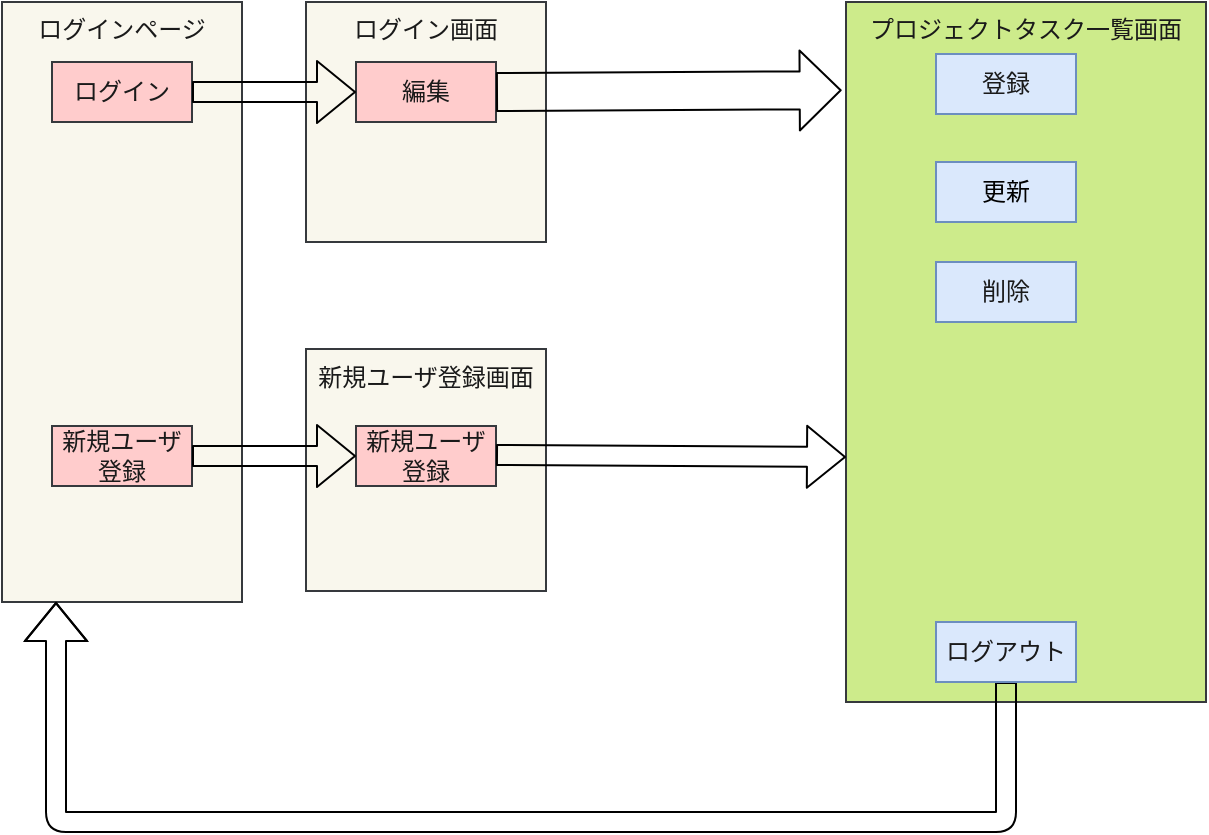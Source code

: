 <mxfile>
    <diagram id="puRboPM44XWlyKMjKKkZ" name="ページ1">
        <mxGraphModel dx="1152" dy="813" grid="1" gridSize="10" guides="1" tooltips="1" connect="1" arrows="1" fold="1" page="1" pageScale="1" pageWidth="1169" pageHeight="827" math="0" shadow="0">
            <root>
                <mxCell id="0"/>
                <mxCell id="1" parent="0"/>
                <mxCell id="32" value="&lt;font color=&quot;#1a1a1a&quot;&gt;ログインページ&lt;/font&gt;" style="whiteSpace=wrap;html=1;labelBackgroundColor=none;fontSize=12;fillColor=#f9f7ed;strokeColor=#36393d;verticalAlign=top;" parent="1" vertex="1">
                    <mxGeometry x="28" y="160" width="120" height="300" as="geometry"/>
                </mxCell>
                <mxCell id="4" value="&lt;font color=&quot;#1a1a1a&quot; style=&quot;font-size: 12px;&quot;&gt;新規ユーザ&lt;br&gt;登録&lt;/font&gt;" style="whiteSpace=wrap;html=1;fillColor=#ffcccc;strokeColor=#36393d;fontSize=11;" parent="1" vertex="1">
                    <mxGeometry x="53" y="372" width="70" height="30" as="geometry"/>
                </mxCell>
                <mxCell id="30" value="&lt;font color=&quot;#1a1a1a&quot;&gt;ログイン&lt;/font&gt;" style="whiteSpace=wrap;html=1;fillColor=#ffcccc;strokeColor=#36393d;" parent="1" vertex="1">
                    <mxGeometry x="53" y="190" width="70" height="30" as="geometry"/>
                </mxCell>
                <mxCell id="103" value="&lt;font color=&quot;#1a1a1a&quot;&gt;新規ユーザ登録画面&lt;/font&gt;" style="whiteSpace=wrap;html=1;labelBackgroundColor=none;fontSize=12;fillColor=#f9f7ed;strokeColor=#36393d;verticalAlign=top;" parent="1" vertex="1">
                    <mxGeometry x="180" y="333.5" width="120" height="121" as="geometry"/>
                </mxCell>
                <mxCell id="104" value="&lt;font color=&quot;#1a1a1a&quot;&gt;ログイン画面&lt;/font&gt;" style="whiteSpace=wrap;html=1;labelBackgroundColor=none;fontSize=12;fillColor=#f9f7ed;strokeColor=#36393d;verticalAlign=top;" parent="1" vertex="1">
                    <mxGeometry x="180" y="160" width="120" height="120" as="geometry"/>
                </mxCell>
                <mxCell id="105" value="&lt;font color=&quot;#1a1a1a&quot; style=&quot;font-size: 12px;&quot;&gt;新規ユーザ&lt;br&gt;登録&lt;/font&gt;" style="whiteSpace=wrap;html=1;fillColor=#ffcccc;strokeColor=#36393d;fontSize=11;" parent="1" vertex="1">
                    <mxGeometry x="205" y="372" width="70" height="30" as="geometry"/>
                </mxCell>
                <mxCell id="106" value="&lt;font color=&quot;#1a1a1a&quot;&gt;編集&lt;/font&gt;" style="whiteSpace=wrap;html=1;fillColor=#ffcccc;strokeColor=#36393d;" parent="1" vertex="1">
                    <mxGeometry x="205" y="190" width="70" height="30" as="geometry"/>
                </mxCell>
                <mxCell id="36" value="" style="edgeStyle=none;orthogonalLoop=1;jettySize=auto;html=1;fontSize=12;fontColor=#1A1A1A;shape=flexArrow;exitX=1;exitY=0.5;exitDx=0;exitDy=0;" parent="1" source="30" target="106" edge="1">
                    <mxGeometry width="100" relative="1" as="geometry">
                        <mxPoint x="120" y="205" as="sourcePoint"/>
                        <mxPoint x="275" y="203.148" as="targetPoint"/>
                        <Array as="points"/>
                    </mxGeometry>
                </mxCell>
                <mxCell id="55" value="" style="edgeStyle=none;orthogonalLoop=1;jettySize=auto;html=1;fontSize=12;fontColor=#1A1A1A;shape=flexArrow;entryX=0;entryY=0.5;entryDx=0;entryDy=0;exitX=1;exitY=0.5;exitDx=0;exitDy=0;" parent="1" source="4" target="105" edge="1">
                    <mxGeometry width="100" relative="1" as="geometry">
                        <mxPoint x="123" y="363.83" as="sourcePoint"/>
                        <mxPoint x="238" y="363.5" as="targetPoint"/>
                        <Array as="points"/>
                    </mxGeometry>
                </mxCell>
                <mxCell id="143" value="&lt;font color=&quot;#1a1a1a&quot;&gt;プロジェクトタスク一覧画面&lt;br&gt;&lt;/font&gt;" style="whiteSpace=wrap;html=1;fillColor=#cdeb8b;strokeColor=#36393d;verticalAlign=top;" parent="1" vertex="1">
                    <mxGeometry x="450" y="160" width="180" height="350" as="geometry"/>
                </mxCell>
                <mxCell id="147" value="&lt;span style=&quot;font-family: &amp;quot;Noto Sans JP&amp;quot;, &amp;quot;ヒラギノ角ゴ Pro W3&amp;quot;, &amp;quot;Hiragino Kaku Gothic Pro&amp;quot;, メイリオ, Meiryo, YuGothic, 游ゴシック, &amp;quot;ＭＳ Ｐゴシック&amp;quot;, &amp;quot;MS PGothic&amp;quot;, arial, sans-serif; text-align: left;&quot;&gt;&lt;font style=&quot;font-size: 12px;&quot; color=&quot;#1a1a1a&quot;&gt;登録&lt;/font&gt;&lt;/span&gt;" style="whiteSpace=wrap;html=1;fillColor=#dae8fc;strokeColor=#6c8ebf;" parent="1" vertex="1">
                    <mxGeometry x="495" y="186" width="70" height="30" as="geometry"/>
                </mxCell>
                <mxCell id="148" value="更新" style="whiteSpace=wrap;html=1;fillColor=#dae8fc;strokeColor=#6c8ebf;flipV=1;flipH=1;" parent="1" vertex="1">
                    <mxGeometry x="495" y="240" width="70" height="30" as="geometry"/>
                </mxCell>
                <mxCell id="149" value="&lt;span style=&quot;font-family: &amp;quot;Noto Sans JP&amp;quot;, &amp;quot;ヒラギノ角ゴ Pro W3&amp;quot;, &amp;quot;Hiragino Kaku Gothic Pro&amp;quot;, メイリオ, Meiryo, YuGothic, 游ゴシック, &amp;quot;ＭＳ Ｐゴシック&amp;quot;, &amp;quot;MS PGothic&amp;quot;, arial, sans-serif; text-align: left;&quot;&gt;&lt;font style=&quot;font-size: 12px;&quot; color=&quot;#1a1a1a&quot;&gt;削除&lt;/font&gt;&lt;/span&gt;" style="whiteSpace=wrap;html=1;fillColor=#dae8fc;strokeColor=#6c8ebf;flipV=1;flipH=1;" parent="1" vertex="1">
                    <mxGeometry x="495" y="290" width="70" height="30" as="geometry"/>
                </mxCell>
                <mxCell id="177" style="edgeStyle=orthogonalEdgeStyle;html=1;exitX=0.5;exitY=1;exitDx=0;exitDy=0;shape=flexArrow;" parent="1" source="150" edge="1">
                    <mxGeometry relative="1" as="geometry">
                        <mxPoint x="55" y="460" as="targetPoint"/>
                        <mxPoint x="495" y="500" as="sourcePoint"/>
                        <Array as="points">
                            <mxPoint x="530" y="570"/>
                            <mxPoint x="55" y="570"/>
                        </Array>
                    </mxGeometry>
                </mxCell>
                <mxCell id="150" value="&lt;span style=&quot;font-family: &amp;quot;Noto Sans JP&amp;quot;, &amp;quot;ヒラギノ角ゴ Pro W3&amp;quot;, &amp;quot;Hiragino Kaku Gothic Pro&amp;quot;, メイリオ, Meiryo, YuGothic, 游ゴシック, &amp;quot;ＭＳ Ｐゴシック&amp;quot;, &amp;quot;MS PGothic&amp;quot;, arial, sans-serif; text-align: left;&quot;&gt;&lt;font style=&quot;font-size: 12px;&quot; color=&quot;#1a1a1a&quot;&gt;ログアウト&lt;/font&gt;&lt;/span&gt;" style="whiteSpace=wrap;html=1;fillColor=#dae8fc;strokeColor=#6c8ebf;" parent="1" vertex="1">
                    <mxGeometry x="495" y="470" width="70" height="30" as="geometry"/>
                </mxCell>
                <mxCell id="158" style="edgeStyle=none;html=1;exitX=1;exitY=0.5;exitDx=0;exitDy=0;entryX=-0.012;entryY=0.126;entryDx=0;entryDy=0;entryPerimeter=0;shape=flexArrow;width=19;endSize=6.5;" parent="1" source="106" target="143" edge="1">
                    <mxGeometry relative="1" as="geometry"/>
                </mxCell>
                <mxCell id="159" style="edgeStyle=none;html=1;exitX=1;exitY=0.5;exitDx=0;exitDy=0;entryX=0;entryY=0.153;entryDx=0;entryDy=0;entryPerimeter=0;shape=flexArrow;" parent="1" edge="1">
                    <mxGeometry relative="1" as="geometry">
                        <mxPoint x="275" y="386.5" as="sourcePoint"/>
                        <mxPoint x="450" y="387.5" as="targetPoint"/>
                    </mxGeometry>
                </mxCell>
            </root>
        </mxGraphModel>
    </diagram>
</mxfile>